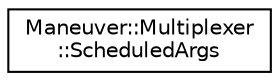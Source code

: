 digraph "Graphical Class Hierarchy"
{
  edge [fontname="Helvetica",fontsize="10",labelfontname="Helvetica",labelfontsize="10"];
  node [fontname="Helvetica",fontsize="10",shape=record];
  rankdir="LR";
  Node0 [label="Maneuver::Multiplexer\l::ScheduledArgs",height=0.2,width=0.4,color="black", fillcolor="white", style="filled",URL="$struct_maneuver_1_1_multiplexer_1_1_scheduled_args.html"];
}
